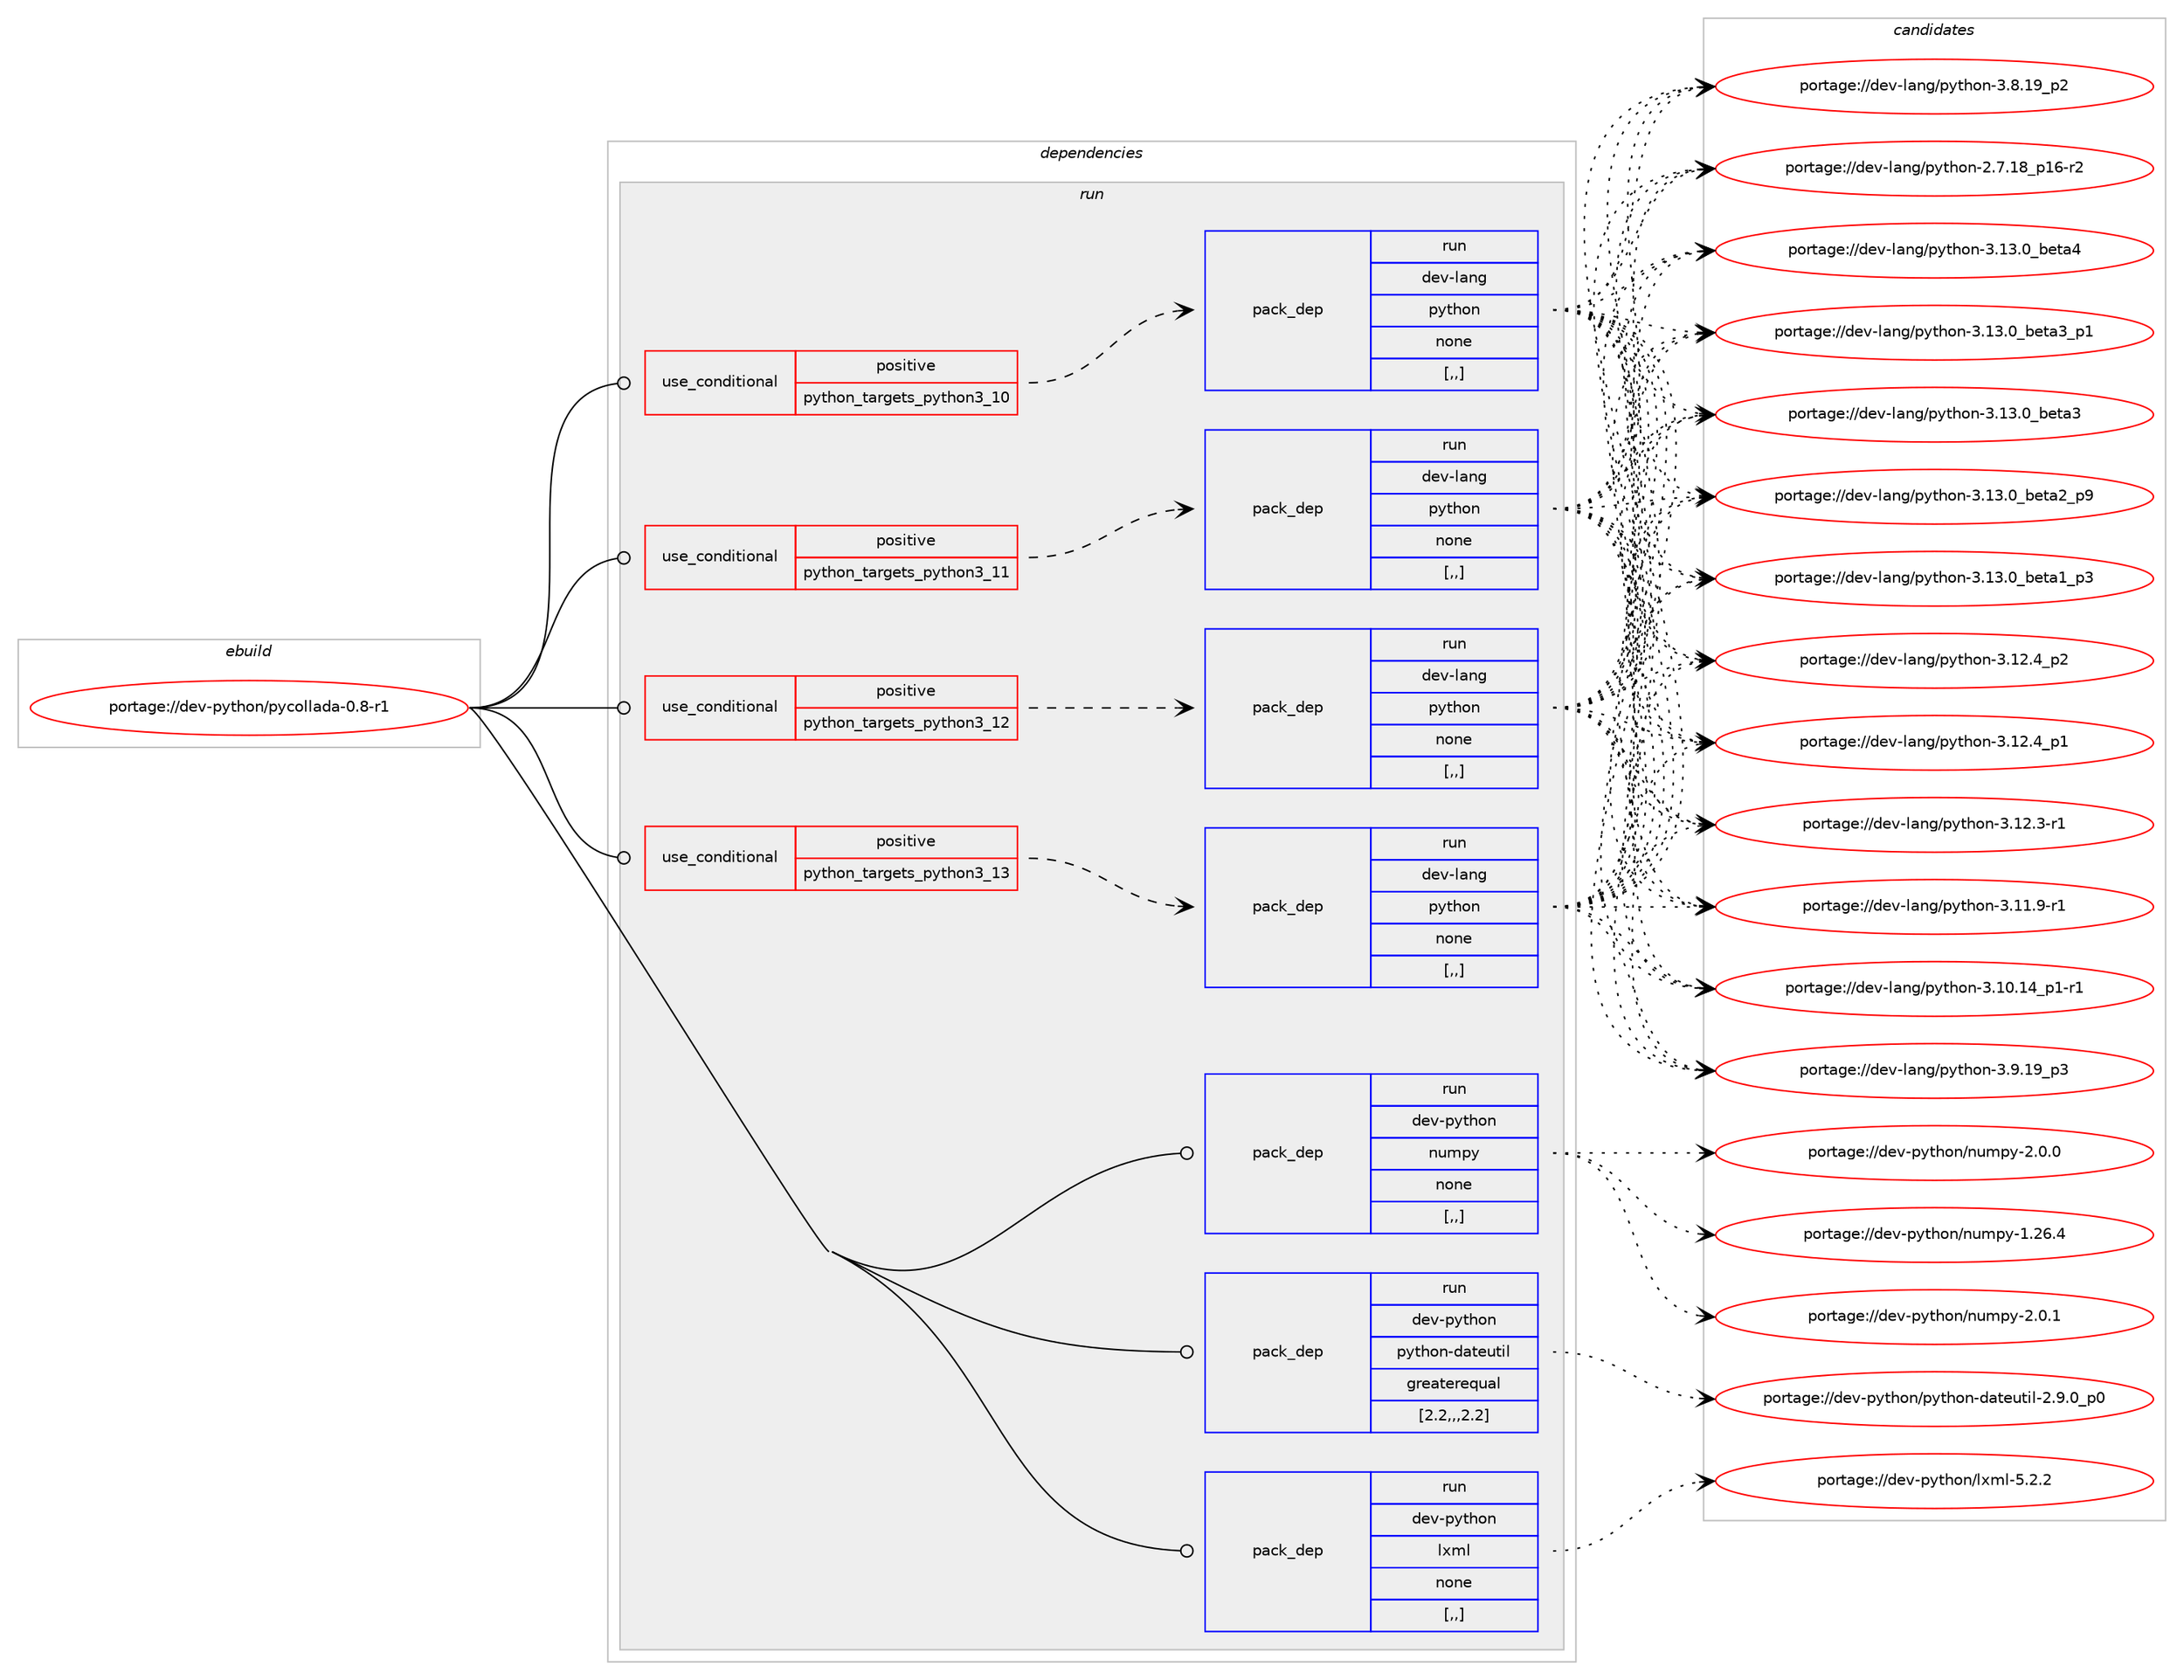digraph prolog {

# *************
# Graph options
# *************

newrank=true;
concentrate=true;
compound=true;
graph [rankdir=LR,fontname=Helvetica,fontsize=10,ranksep=1.5];#, ranksep=2.5, nodesep=0.2];
edge  [arrowhead=vee];
node  [fontname=Helvetica,fontsize=10];

# **********
# The ebuild
# **********

subgraph cluster_leftcol {
color=gray;
label=<<i>ebuild</i>>;
id [label="portage://dev-python/pycollada-0.8-r1", color=red, width=4, href="../dev-python/pycollada-0.8-r1.svg"];
}

# ****************
# The dependencies
# ****************

subgraph cluster_midcol {
color=gray;
label=<<i>dependencies</i>>;
subgraph cluster_compile {
fillcolor="#eeeeee";
style=filled;
label=<<i>compile</i>>;
}
subgraph cluster_compileandrun {
fillcolor="#eeeeee";
style=filled;
label=<<i>compile and run</i>>;
}
subgraph cluster_run {
fillcolor="#eeeeee";
style=filled;
label=<<i>run</i>>;
subgraph cond36777 {
dependency156385 [label=<<TABLE BORDER="0" CELLBORDER="1" CELLSPACING="0" CELLPADDING="4"><TR><TD ROWSPAN="3" CELLPADDING="10">use_conditional</TD></TR><TR><TD>positive</TD></TR><TR><TD>python_targets_python3_10</TD></TR></TABLE>>, shape=none, color=red];
subgraph pack118356 {
dependency156386 [label=<<TABLE BORDER="0" CELLBORDER="1" CELLSPACING="0" CELLPADDING="4" WIDTH="220"><TR><TD ROWSPAN="6" CELLPADDING="30">pack_dep</TD></TR><TR><TD WIDTH="110">run</TD></TR><TR><TD>dev-lang</TD></TR><TR><TD>python</TD></TR><TR><TD>none</TD></TR><TR><TD>[,,]</TD></TR></TABLE>>, shape=none, color=blue];
}
dependency156385:e -> dependency156386:w [weight=20,style="dashed",arrowhead="vee"];
}
id:e -> dependency156385:w [weight=20,style="solid",arrowhead="odot"];
subgraph cond36778 {
dependency156387 [label=<<TABLE BORDER="0" CELLBORDER="1" CELLSPACING="0" CELLPADDING="4"><TR><TD ROWSPAN="3" CELLPADDING="10">use_conditional</TD></TR><TR><TD>positive</TD></TR><TR><TD>python_targets_python3_11</TD></TR></TABLE>>, shape=none, color=red];
subgraph pack118357 {
dependency156388 [label=<<TABLE BORDER="0" CELLBORDER="1" CELLSPACING="0" CELLPADDING="4" WIDTH="220"><TR><TD ROWSPAN="6" CELLPADDING="30">pack_dep</TD></TR><TR><TD WIDTH="110">run</TD></TR><TR><TD>dev-lang</TD></TR><TR><TD>python</TD></TR><TR><TD>none</TD></TR><TR><TD>[,,]</TD></TR></TABLE>>, shape=none, color=blue];
}
dependency156387:e -> dependency156388:w [weight=20,style="dashed",arrowhead="vee"];
}
id:e -> dependency156387:w [weight=20,style="solid",arrowhead="odot"];
subgraph cond36779 {
dependency156389 [label=<<TABLE BORDER="0" CELLBORDER="1" CELLSPACING="0" CELLPADDING="4"><TR><TD ROWSPAN="3" CELLPADDING="10">use_conditional</TD></TR><TR><TD>positive</TD></TR><TR><TD>python_targets_python3_12</TD></TR></TABLE>>, shape=none, color=red];
subgraph pack118358 {
dependency156390 [label=<<TABLE BORDER="0" CELLBORDER="1" CELLSPACING="0" CELLPADDING="4" WIDTH="220"><TR><TD ROWSPAN="6" CELLPADDING="30">pack_dep</TD></TR><TR><TD WIDTH="110">run</TD></TR><TR><TD>dev-lang</TD></TR><TR><TD>python</TD></TR><TR><TD>none</TD></TR><TR><TD>[,,]</TD></TR></TABLE>>, shape=none, color=blue];
}
dependency156389:e -> dependency156390:w [weight=20,style="dashed",arrowhead="vee"];
}
id:e -> dependency156389:w [weight=20,style="solid",arrowhead="odot"];
subgraph cond36780 {
dependency156391 [label=<<TABLE BORDER="0" CELLBORDER="1" CELLSPACING="0" CELLPADDING="4"><TR><TD ROWSPAN="3" CELLPADDING="10">use_conditional</TD></TR><TR><TD>positive</TD></TR><TR><TD>python_targets_python3_13</TD></TR></TABLE>>, shape=none, color=red];
subgraph pack118359 {
dependency156392 [label=<<TABLE BORDER="0" CELLBORDER="1" CELLSPACING="0" CELLPADDING="4" WIDTH="220"><TR><TD ROWSPAN="6" CELLPADDING="30">pack_dep</TD></TR><TR><TD WIDTH="110">run</TD></TR><TR><TD>dev-lang</TD></TR><TR><TD>python</TD></TR><TR><TD>none</TD></TR><TR><TD>[,,]</TD></TR></TABLE>>, shape=none, color=blue];
}
dependency156391:e -> dependency156392:w [weight=20,style="dashed",arrowhead="vee"];
}
id:e -> dependency156391:w [weight=20,style="solid",arrowhead="odot"];
subgraph pack118360 {
dependency156393 [label=<<TABLE BORDER="0" CELLBORDER="1" CELLSPACING="0" CELLPADDING="4" WIDTH="220"><TR><TD ROWSPAN="6" CELLPADDING="30">pack_dep</TD></TR><TR><TD WIDTH="110">run</TD></TR><TR><TD>dev-python</TD></TR><TR><TD>lxml</TD></TR><TR><TD>none</TD></TR><TR><TD>[,,]</TD></TR></TABLE>>, shape=none, color=blue];
}
id:e -> dependency156393:w [weight=20,style="solid",arrowhead="odot"];
subgraph pack118361 {
dependency156394 [label=<<TABLE BORDER="0" CELLBORDER="1" CELLSPACING="0" CELLPADDING="4" WIDTH="220"><TR><TD ROWSPAN="6" CELLPADDING="30">pack_dep</TD></TR><TR><TD WIDTH="110">run</TD></TR><TR><TD>dev-python</TD></TR><TR><TD>numpy</TD></TR><TR><TD>none</TD></TR><TR><TD>[,,]</TD></TR></TABLE>>, shape=none, color=blue];
}
id:e -> dependency156394:w [weight=20,style="solid",arrowhead="odot"];
subgraph pack118362 {
dependency156395 [label=<<TABLE BORDER="0" CELLBORDER="1" CELLSPACING="0" CELLPADDING="4" WIDTH="220"><TR><TD ROWSPAN="6" CELLPADDING="30">pack_dep</TD></TR><TR><TD WIDTH="110">run</TD></TR><TR><TD>dev-python</TD></TR><TR><TD>python-dateutil</TD></TR><TR><TD>greaterequal</TD></TR><TR><TD>[2.2,,,2.2]</TD></TR></TABLE>>, shape=none, color=blue];
}
id:e -> dependency156395:w [weight=20,style="solid",arrowhead="odot"];
}
}

# **************
# The candidates
# **************

subgraph cluster_choices {
rank=same;
color=gray;
label=<<i>candidates</i>>;

subgraph choice118356 {
color=black;
nodesep=1;
choice1001011184510897110103471121211161041111104551464951464895981011169752 [label="portage://dev-lang/python-3.13.0_beta4", color=red, width=4,href="../dev-lang/python-3.13.0_beta4.svg"];
choice10010111845108971101034711212111610411111045514649514648959810111697519511249 [label="portage://dev-lang/python-3.13.0_beta3_p1", color=red, width=4,href="../dev-lang/python-3.13.0_beta3_p1.svg"];
choice1001011184510897110103471121211161041111104551464951464895981011169751 [label="portage://dev-lang/python-3.13.0_beta3", color=red, width=4,href="../dev-lang/python-3.13.0_beta3.svg"];
choice10010111845108971101034711212111610411111045514649514648959810111697509511257 [label="portage://dev-lang/python-3.13.0_beta2_p9", color=red, width=4,href="../dev-lang/python-3.13.0_beta2_p9.svg"];
choice10010111845108971101034711212111610411111045514649514648959810111697499511251 [label="portage://dev-lang/python-3.13.0_beta1_p3", color=red, width=4,href="../dev-lang/python-3.13.0_beta1_p3.svg"];
choice100101118451089711010347112121116104111110455146495046529511250 [label="portage://dev-lang/python-3.12.4_p2", color=red, width=4,href="../dev-lang/python-3.12.4_p2.svg"];
choice100101118451089711010347112121116104111110455146495046529511249 [label="portage://dev-lang/python-3.12.4_p1", color=red, width=4,href="../dev-lang/python-3.12.4_p1.svg"];
choice100101118451089711010347112121116104111110455146495046514511449 [label="portage://dev-lang/python-3.12.3-r1", color=red, width=4,href="../dev-lang/python-3.12.3-r1.svg"];
choice100101118451089711010347112121116104111110455146494946574511449 [label="portage://dev-lang/python-3.11.9-r1", color=red, width=4,href="../dev-lang/python-3.11.9-r1.svg"];
choice100101118451089711010347112121116104111110455146494846495295112494511449 [label="portage://dev-lang/python-3.10.14_p1-r1", color=red, width=4,href="../dev-lang/python-3.10.14_p1-r1.svg"];
choice100101118451089711010347112121116104111110455146574649579511251 [label="portage://dev-lang/python-3.9.19_p3", color=red, width=4,href="../dev-lang/python-3.9.19_p3.svg"];
choice100101118451089711010347112121116104111110455146564649579511250 [label="portage://dev-lang/python-3.8.19_p2", color=red, width=4,href="../dev-lang/python-3.8.19_p2.svg"];
choice100101118451089711010347112121116104111110455046554649569511249544511450 [label="portage://dev-lang/python-2.7.18_p16-r2", color=red, width=4,href="../dev-lang/python-2.7.18_p16-r2.svg"];
dependency156386:e -> choice1001011184510897110103471121211161041111104551464951464895981011169752:w [style=dotted,weight="100"];
dependency156386:e -> choice10010111845108971101034711212111610411111045514649514648959810111697519511249:w [style=dotted,weight="100"];
dependency156386:e -> choice1001011184510897110103471121211161041111104551464951464895981011169751:w [style=dotted,weight="100"];
dependency156386:e -> choice10010111845108971101034711212111610411111045514649514648959810111697509511257:w [style=dotted,weight="100"];
dependency156386:e -> choice10010111845108971101034711212111610411111045514649514648959810111697499511251:w [style=dotted,weight="100"];
dependency156386:e -> choice100101118451089711010347112121116104111110455146495046529511250:w [style=dotted,weight="100"];
dependency156386:e -> choice100101118451089711010347112121116104111110455146495046529511249:w [style=dotted,weight="100"];
dependency156386:e -> choice100101118451089711010347112121116104111110455146495046514511449:w [style=dotted,weight="100"];
dependency156386:e -> choice100101118451089711010347112121116104111110455146494946574511449:w [style=dotted,weight="100"];
dependency156386:e -> choice100101118451089711010347112121116104111110455146494846495295112494511449:w [style=dotted,weight="100"];
dependency156386:e -> choice100101118451089711010347112121116104111110455146574649579511251:w [style=dotted,weight="100"];
dependency156386:e -> choice100101118451089711010347112121116104111110455146564649579511250:w [style=dotted,weight="100"];
dependency156386:e -> choice100101118451089711010347112121116104111110455046554649569511249544511450:w [style=dotted,weight="100"];
}
subgraph choice118357 {
color=black;
nodesep=1;
choice1001011184510897110103471121211161041111104551464951464895981011169752 [label="portage://dev-lang/python-3.13.0_beta4", color=red, width=4,href="../dev-lang/python-3.13.0_beta4.svg"];
choice10010111845108971101034711212111610411111045514649514648959810111697519511249 [label="portage://dev-lang/python-3.13.0_beta3_p1", color=red, width=4,href="../dev-lang/python-3.13.0_beta3_p1.svg"];
choice1001011184510897110103471121211161041111104551464951464895981011169751 [label="portage://dev-lang/python-3.13.0_beta3", color=red, width=4,href="../dev-lang/python-3.13.0_beta3.svg"];
choice10010111845108971101034711212111610411111045514649514648959810111697509511257 [label="portage://dev-lang/python-3.13.0_beta2_p9", color=red, width=4,href="../dev-lang/python-3.13.0_beta2_p9.svg"];
choice10010111845108971101034711212111610411111045514649514648959810111697499511251 [label="portage://dev-lang/python-3.13.0_beta1_p3", color=red, width=4,href="../dev-lang/python-3.13.0_beta1_p3.svg"];
choice100101118451089711010347112121116104111110455146495046529511250 [label="portage://dev-lang/python-3.12.4_p2", color=red, width=4,href="../dev-lang/python-3.12.4_p2.svg"];
choice100101118451089711010347112121116104111110455146495046529511249 [label="portage://dev-lang/python-3.12.4_p1", color=red, width=4,href="../dev-lang/python-3.12.4_p1.svg"];
choice100101118451089711010347112121116104111110455146495046514511449 [label="portage://dev-lang/python-3.12.3-r1", color=red, width=4,href="../dev-lang/python-3.12.3-r1.svg"];
choice100101118451089711010347112121116104111110455146494946574511449 [label="portage://dev-lang/python-3.11.9-r1", color=red, width=4,href="../dev-lang/python-3.11.9-r1.svg"];
choice100101118451089711010347112121116104111110455146494846495295112494511449 [label="portage://dev-lang/python-3.10.14_p1-r1", color=red, width=4,href="../dev-lang/python-3.10.14_p1-r1.svg"];
choice100101118451089711010347112121116104111110455146574649579511251 [label="portage://dev-lang/python-3.9.19_p3", color=red, width=4,href="../dev-lang/python-3.9.19_p3.svg"];
choice100101118451089711010347112121116104111110455146564649579511250 [label="portage://dev-lang/python-3.8.19_p2", color=red, width=4,href="../dev-lang/python-3.8.19_p2.svg"];
choice100101118451089711010347112121116104111110455046554649569511249544511450 [label="portage://dev-lang/python-2.7.18_p16-r2", color=red, width=4,href="../dev-lang/python-2.7.18_p16-r2.svg"];
dependency156388:e -> choice1001011184510897110103471121211161041111104551464951464895981011169752:w [style=dotted,weight="100"];
dependency156388:e -> choice10010111845108971101034711212111610411111045514649514648959810111697519511249:w [style=dotted,weight="100"];
dependency156388:e -> choice1001011184510897110103471121211161041111104551464951464895981011169751:w [style=dotted,weight="100"];
dependency156388:e -> choice10010111845108971101034711212111610411111045514649514648959810111697509511257:w [style=dotted,weight="100"];
dependency156388:e -> choice10010111845108971101034711212111610411111045514649514648959810111697499511251:w [style=dotted,weight="100"];
dependency156388:e -> choice100101118451089711010347112121116104111110455146495046529511250:w [style=dotted,weight="100"];
dependency156388:e -> choice100101118451089711010347112121116104111110455146495046529511249:w [style=dotted,weight="100"];
dependency156388:e -> choice100101118451089711010347112121116104111110455146495046514511449:w [style=dotted,weight="100"];
dependency156388:e -> choice100101118451089711010347112121116104111110455146494946574511449:w [style=dotted,weight="100"];
dependency156388:e -> choice100101118451089711010347112121116104111110455146494846495295112494511449:w [style=dotted,weight="100"];
dependency156388:e -> choice100101118451089711010347112121116104111110455146574649579511251:w [style=dotted,weight="100"];
dependency156388:e -> choice100101118451089711010347112121116104111110455146564649579511250:w [style=dotted,weight="100"];
dependency156388:e -> choice100101118451089711010347112121116104111110455046554649569511249544511450:w [style=dotted,weight="100"];
}
subgraph choice118358 {
color=black;
nodesep=1;
choice1001011184510897110103471121211161041111104551464951464895981011169752 [label="portage://dev-lang/python-3.13.0_beta4", color=red, width=4,href="../dev-lang/python-3.13.0_beta4.svg"];
choice10010111845108971101034711212111610411111045514649514648959810111697519511249 [label="portage://dev-lang/python-3.13.0_beta3_p1", color=red, width=4,href="../dev-lang/python-3.13.0_beta3_p1.svg"];
choice1001011184510897110103471121211161041111104551464951464895981011169751 [label="portage://dev-lang/python-3.13.0_beta3", color=red, width=4,href="../dev-lang/python-3.13.0_beta3.svg"];
choice10010111845108971101034711212111610411111045514649514648959810111697509511257 [label="portage://dev-lang/python-3.13.0_beta2_p9", color=red, width=4,href="../dev-lang/python-3.13.0_beta2_p9.svg"];
choice10010111845108971101034711212111610411111045514649514648959810111697499511251 [label="portage://dev-lang/python-3.13.0_beta1_p3", color=red, width=4,href="../dev-lang/python-3.13.0_beta1_p3.svg"];
choice100101118451089711010347112121116104111110455146495046529511250 [label="portage://dev-lang/python-3.12.4_p2", color=red, width=4,href="../dev-lang/python-3.12.4_p2.svg"];
choice100101118451089711010347112121116104111110455146495046529511249 [label="portage://dev-lang/python-3.12.4_p1", color=red, width=4,href="../dev-lang/python-3.12.4_p1.svg"];
choice100101118451089711010347112121116104111110455146495046514511449 [label="portage://dev-lang/python-3.12.3-r1", color=red, width=4,href="../dev-lang/python-3.12.3-r1.svg"];
choice100101118451089711010347112121116104111110455146494946574511449 [label="portage://dev-lang/python-3.11.9-r1", color=red, width=4,href="../dev-lang/python-3.11.9-r1.svg"];
choice100101118451089711010347112121116104111110455146494846495295112494511449 [label="portage://dev-lang/python-3.10.14_p1-r1", color=red, width=4,href="../dev-lang/python-3.10.14_p1-r1.svg"];
choice100101118451089711010347112121116104111110455146574649579511251 [label="portage://dev-lang/python-3.9.19_p3", color=red, width=4,href="../dev-lang/python-3.9.19_p3.svg"];
choice100101118451089711010347112121116104111110455146564649579511250 [label="portage://dev-lang/python-3.8.19_p2", color=red, width=4,href="../dev-lang/python-3.8.19_p2.svg"];
choice100101118451089711010347112121116104111110455046554649569511249544511450 [label="portage://dev-lang/python-2.7.18_p16-r2", color=red, width=4,href="../dev-lang/python-2.7.18_p16-r2.svg"];
dependency156390:e -> choice1001011184510897110103471121211161041111104551464951464895981011169752:w [style=dotted,weight="100"];
dependency156390:e -> choice10010111845108971101034711212111610411111045514649514648959810111697519511249:w [style=dotted,weight="100"];
dependency156390:e -> choice1001011184510897110103471121211161041111104551464951464895981011169751:w [style=dotted,weight="100"];
dependency156390:e -> choice10010111845108971101034711212111610411111045514649514648959810111697509511257:w [style=dotted,weight="100"];
dependency156390:e -> choice10010111845108971101034711212111610411111045514649514648959810111697499511251:w [style=dotted,weight="100"];
dependency156390:e -> choice100101118451089711010347112121116104111110455146495046529511250:w [style=dotted,weight="100"];
dependency156390:e -> choice100101118451089711010347112121116104111110455146495046529511249:w [style=dotted,weight="100"];
dependency156390:e -> choice100101118451089711010347112121116104111110455146495046514511449:w [style=dotted,weight="100"];
dependency156390:e -> choice100101118451089711010347112121116104111110455146494946574511449:w [style=dotted,weight="100"];
dependency156390:e -> choice100101118451089711010347112121116104111110455146494846495295112494511449:w [style=dotted,weight="100"];
dependency156390:e -> choice100101118451089711010347112121116104111110455146574649579511251:w [style=dotted,weight="100"];
dependency156390:e -> choice100101118451089711010347112121116104111110455146564649579511250:w [style=dotted,weight="100"];
dependency156390:e -> choice100101118451089711010347112121116104111110455046554649569511249544511450:w [style=dotted,weight="100"];
}
subgraph choice118359 {
color=black;
nodesep=1;
choice1001011184510897110103471121211161041111104551464951464895981011169752 [label="portage://dev-lang/python-3.13.0_beta4", color=red, width=4,href="../dev-lang/python-3.13.0_beta4.svg"];
choice10010111845108971101034711212111610411111045514649514648959810111697519511249 [label="portage://dev-lang/python-3.13.0_beta3_p1", color=red, width=4,href="../dev-lang/python-3.13.0_beta3_p1.svg"];
choice1001011184510897110103471121211161041111104551464951464895981011169751 [label="portage://dev-lang/python-3.13.0_beta3", color=red, width=4,href="../dev-lang/python-3.13.0_beta3.svg"];
choice10010111845108971101034711212111610411111045514649514648959810111697509511257 [label="portage://dev-lang/python-3.13.0_beta2_p9", color=red, width=4,href="../dev-lang/python-3.13.0_beta2_p9.svg"];
choice10010111845108971101034711212111610411111045514649514648959810111697499511251 [label="portage://dev-lang/python-3.13.0_beta1_p3", color=red, width=4,href="../dev-lang/python-3.13.0_beta1_p3.svg"];
choice100101118451089711010347112121116104111110455146495046529511250 [label="portage://dev-lang/python-3.12.4_p2", color=red, width=4,href="../dev-lang/python-3.12.4_p2.svg"];
choice100101118451089711010347112121116104111110455146495046529511249 [label="portage://dev-lang/python-3.12.4_p1", color=red, width=4,href="../dev-lang/python-3.12.4_p1.svg"];
choice100101118451089711010347112121116104111110455146495046514511449 [label="portage://dev-lang/python-3.12.3-r1", color=red, width=4,href="../dev-lang/python-3.12.3-r1.svg"];
choice100101118451089711010347112121116104111110455146494946574511449 [label="portage://dev-lang/python-3.11.9-r1", color=red, width=4,href="../dev-lang/python-3.11.9-r1.svg"];
choice100101118451089711010347112121116104111110455146494846495295112494511449 [label="portage://dev-lang/python-3.10.14_p1-r1", color=red, width=4,href="../dev-lang/python-3.10.14_p1-r1.svg"];
choice100101118451089711010347112121116104111110455146574649579511251 [label="portage://dev-lang/python-3.9.19_p3", color=red, width=4,href="../dev-lang/python-3.9.19_p3.svg"];
choice100101118451089711010347112121116104111110455146564649579511250 [label="portage://dev-lang/python-3.8.19_p2", color=red, width=4,href="../dev-lang/python-3.8.19_p2.svg"];
choice100101118451089711010347112121116104111110455046554649569511249544511450 [label="portage://dev-lang/python-2.7.18_p16-r2", color=red, width=4,href="../dev-lang/python-2.7.18_p16-r2.svg"];
dependency156392:e -> choice1001011184510897110103471121211161041111104551464951464895981011169752:w [style=dotted,weight="100"];
dependency156392:e -> choice10010111845108971101034711212111610411111045514649514648959810111697519511249:w [style=dotted,weight="100"];
dependency156392:e -> choice1001011184510897110103471121211161041111104551464951464895981011169751:w [style=dotted,weight="100"];
dependency156392:e -> choice10010111845108971101034711212111610411111045514649514648959810111697509511257:w [style=dotted,weight="100"];
dependency156392:e -> choice10010111845108971101034711212111610411111045514649514648959810111697499511251:w [style=dotted,weight="100"];
dependency156392:e -> choice100101118451089711010347112121116104111110455146495046529511250:w [style=dotted,weight="100"];
dependency156392:e -> choice100101118451089711010347112121116104111110455146495046529511249:w [style=dotted,weight="100"];
dependency156392:e -> choice100101118451089711010347112121116104111110455146495046514511449:w [style=dotted,weight="100"];
dependency156392:e -> choice100101118451089711010347112121116104111110455146494946574511449:w [style=dotted,weight="100"];
dependency156392:e -> choice100101118451089711010347112121116104111110455146494846495295112494511449:w [style=dotted,weight="100"];
dependency156392:e -> choice100101118451089711010347112121116104111110455146574649579511251:w [style=dotted,weight="100"];
dependency156392:e -> choice100101118451089711010347112121116104111110455146564649579511250:w [style=dotted,weight="100"];
dependency156392:e -> choice100101118451089711010347112121116104111110455046554649569511249544511450:w [style=dotted,weight="100"];
}
subgraph choice118360 {
color=black;
nodesep=1;
choice1001011184511212111610411111047108120109108455346504650 [label="portage://dev-python/lxml-5.2.2", color=red, width=4,href="../dev-python/lxml-5.2.2.svg"];
dependency156393:e -> choice1001011184511212111610411111047108120109108455346504650:w [style=dotted,weight="100"];
}
subgraph choice118361 {
color=black;
nodesep=1;
choice1001011184511212111610411111047110117109112121455046484649 [label="portage://dev-python/numpy-2.0.1", color=red, width=4,href="../dev-python/numpy-2.0.1.svg"];
choice1001011184511212111610411111047110117109112121455046484648 [label="portage://dev-python/numpy-2.0.0", color=red, width=4,href="../dev-python/numpy-2.0.0.svg"];
choice100101118451121211161041111104711011710911212145494650544652 [label="portage://dev-python/numpy-1.26.4", color=red, width=4,href="../dev-python/numpy-1.26.4.svg"];
dependency156394:e -> choice1001011184511212111610411111047110117109112121455046484649:w [style=dotted,weight="100"];
dependency156394:e -> choice1001011184511212111610411111047110117109112121455046484648:w [style=dotted,weight="100"];
dependency156394:e -> choice100101118451121211161041111104711011710911212145494650544652:w [style=dotted,weight="100"];
}
subgraph choice118362 {
color=black;
nodesep=1;
choice100101118451121211161041111104711212111610411111045100971161011171161051084550465746489511248 [label="portage://dev-python/python-dateutil-2.9.0_p0", color=red, width=4,href="../dev-python/python-dateutil-2.9.0_p0.svg"];
dependency156395:e -> choice100101118451121211161041111104711212111610411111045100971161011171161051084550465746489511248:w [style=dotted,weight="100"];
}
}

}

